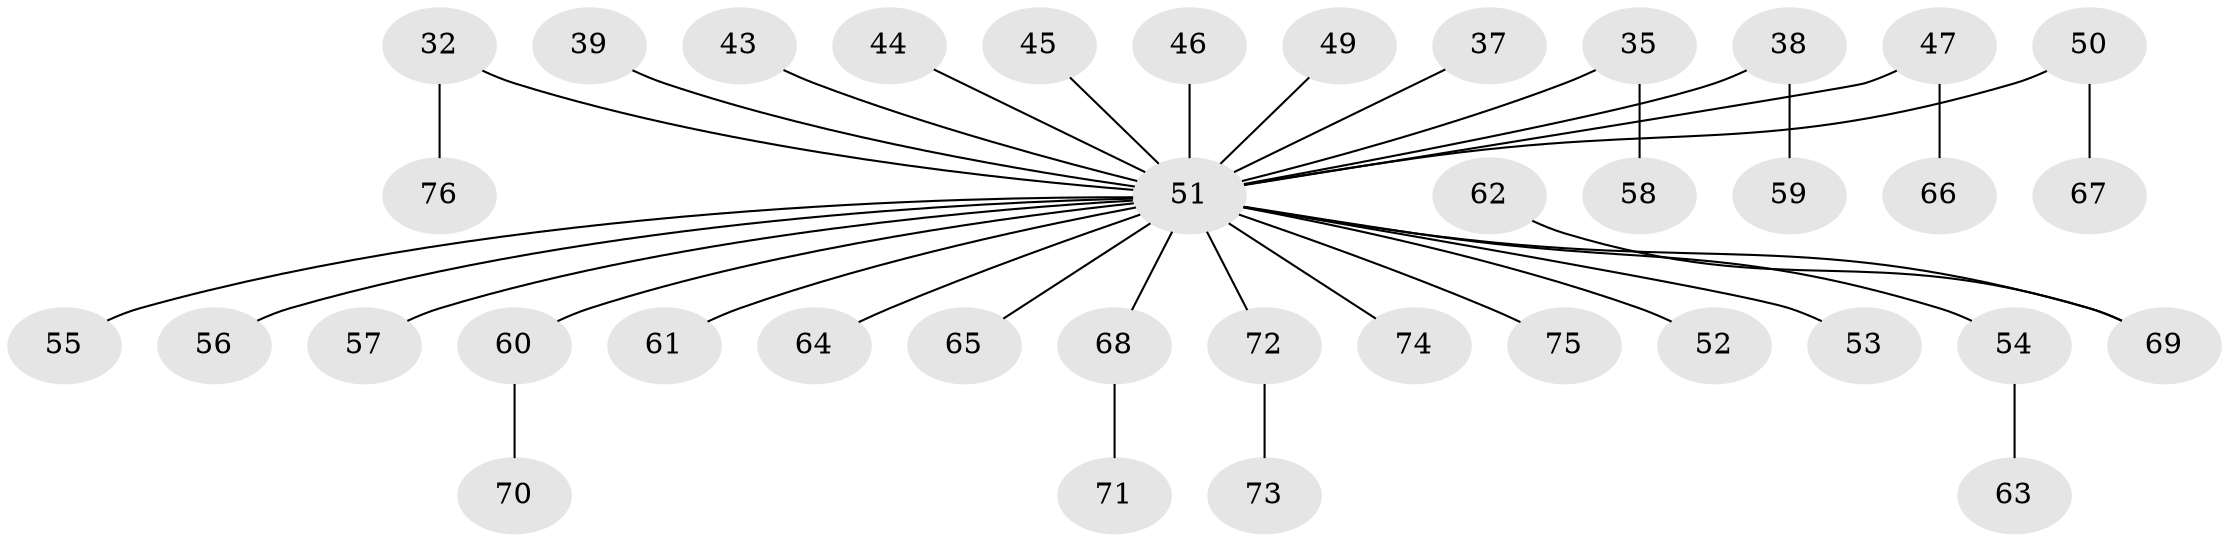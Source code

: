 // original degree distribution, {4: 0.02631578947368421, 7: 0.013157894736842105, 6: 0.02631578947368421, 3: 0.13157894736842105, 2: 0.27631578947368424, 1: 0.5, 8: 0.013157894736842105, 5: 0.013157894736842105}
// Generated by graph-tools (version 1.1) at 2025/53/03/09/25 04:53:44]
// undirected, 38 vertices, 37 edges
graph export_dot {
graph [start="1"]
  node [color=gray90,style=filled];
  32;
  35;
  37;
  38;
  39;
  43;
  44;
  45;
  46;
  47;
  49;
  50;
  51 [super="+25+33+42+22+26+34+30+29+31"];
  52;
  53;
  54;
  55;
  56;
  57;
  58;
  59;
  60 [super="+4"];
  61;
  62;
  63;
  64;
  65;
  66;
  67;
  68;
  69 [super="+41"];
  70;
  71;
  72 [super="+48"];
  73;
  74;
  75;
  76;
  32 -- 76;
  32 -- 51;
  35 -- 58;
  35 -- 51;
  37 -- 51;
  38 -- 59;
  38 -- 51;
  39 -- 51;
  43 -- 51;
  44 -- 51;
  45 -- 51;
  46 -- 51;
  47 -- 66;
  47 -- 51;
  49 -- 51;
  50 -- 67;
  50 -- 51;
  51 -- 65;
  51 -- 68;
  51 -- 74;
  51 -- 52;
  51 -- 53;
  51 -- 54;
  51 -- 55;
  51 -- 56;
  51 -- 57;
  51 -- 60;
  51 -- 61;
  51 -- 75;
  51 -- 72;
  51 -- 69;
  51 -- 64;
  54 -- 63;
  60 -- 70;
  62 -- 69;
  68 -- 71;
  72 -- 73;
}
